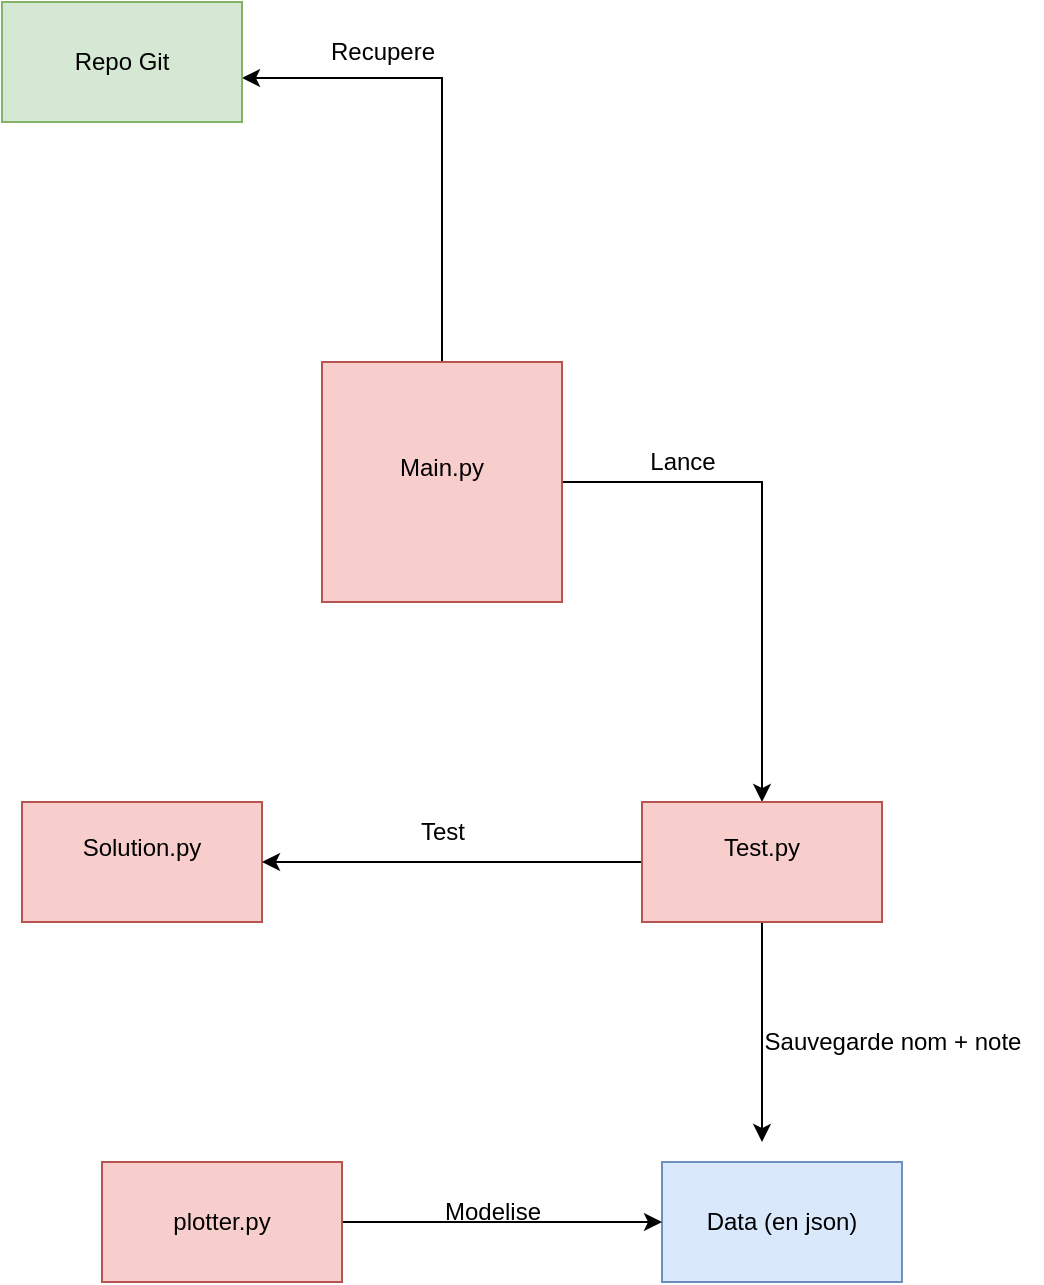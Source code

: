 <mxfile version="20.3.0" type="device"><diagram id="9y9bCnHanvCy-mqmp1SI" name="Page-1"><mxGraphModel dx="1117" dy="541" grid="1" gridSize="10" guides="1" tooltips="1" connect="1" arrows="1" fold="1" page="1" pageScale="1" pageWidth="827" pageHeight="1169" math="0" shadow="0"><root><mxCell id="0"/><mxCell id="1" parent="0"/><mxCell id="qPUiHyUSLSy2C8TGdJtN-9" style="edgeStyle=orthogonalEdgeStyle;rounded=0;orthogonalLoop=1;jettySize=auto;html=1;entryX=0.5;entryY=0;entryDx=0;entryDy=0;" parent="1" source="qPUiHyUSLSy2C8TGdJtN-1" target="qPUiHyUSLSy2C8TGdJtN-6" edge="1"><mxGeometry relative="1" as="geometry"/></mxCell><mxCell id="qPUiHyUSLSy2C8TGdJtN-20" style="edgeStyle=orthogonalEdgeStyle;rounded=0;orthogonalLoop=1;jettySize=auto;html=1;entryX=1;entryY=0.633;entryDx=0;entryDy=0;entryPerimeter=0;" parent="1" source="qPUiHyUSLSy2C8TGdJtN-1" target="qPUiHyUSLSy2C8TGdJtN-2" edge="1"><mxGeometry relative="1" as="geometry"><Array as="points"><mxPoint x="380" y="58"/></Array></mxGeometry></mxCell><mxCell id="qPUiHyUSLSy2C8TGdJtN-1" value="&lt;div&gt;Main.py&lt;/div&gt;&lt;div&gt;&lt;br&gt;&lt;/div&gt;" style="whiteSpace=wrap;html=1;aspect=fixed;fillColor=#f8cecc;strokeColor=#b85450;" parent="1" vertex="1"><mxGeometry x="320" y="200" width="120" height="120" as="geometry"/></mxCell><mxCell id="qPUiHyUSLSy2C8TGdJtN-2" value="Repo Git" style="rounded=0;whiteSpace=wrap;html=1;fillColor=#d5e8d4;strokeColor=#82b366;" parent="1" vertex="1"><mxGeometry x="160" y="20" width="120" height="60" as="geometry"/></mxCell><mxCell id="qPUiHyUSLSy2C8TGdJtN-4" value="Recupere" style="text;html=1;align=center;verticalAlign=middle;resizable=0;points=[];autosize=1;strokeColor=none;fillColor=none;" parent="1" vertex="1"><mxGeometry x="310" y="30" width="80" height="30" as="geometry"/></mxCell><mxCell id="qPUiHyUSLSy2C8TGdJtN-5" value="&lt;div&gt;Solution.py&lt;/div&gt;&lt;div&gt;&lt;br&gt;&lt;/div&gt;" style="rounded=0;whiteSpace=wrap;html=1;fillColor=#f8cecc;strokeColor=#b85450;" parent="1" vertex="1"><mxGeometry x="170" y="420" width="120" height="60" as="geometry"/></mxCell><mxCell id="qPUiHyUSLSy2C8TGdJtN-12" style="edgeStyle=orthogonalEdgeStyle;rounded=0;orthogonalLoop=1;jettySize=auto;html=1;entryX=1;entryY=0.5;entryDx=0;entryDy=0;" parent="1" source="qPUiHyUSLSy2C8TGdJtN-6" target="qPUiHyUSLSy2C8TGdJtN-5" edge="1"><mxGeometry relative="1" as="geometry"/></mxCell><mxCell id="qPUiHyUSLSy2C8TGdJtN-14" style="edgeStyle=orthogonalEdgeStyle;rounded=0;orthogonalLoop=1;jettySize=auto;html=1;" parent="1" source="qPUiHyUSLSy2C8TGdJtN-6" edge="1"><mxGeometry relative="1" as="geometry"><mxPoint x="540" y="590" as="targetPoint"/></mxGeometry></mxCell><mxCell id="qPUiHyUSLSy2C8TGdJtN-6" value="&lt;div&gt;Test.py&lt;/div&gt;&lt;div&gt;&lt;br&gt;&lt;/div&gt;" style="rounded=0;whiteSpace=wrap;html=1;fillColor=#f8cecc;strokeColor=#b85450;" parent="1" vertex="1"><mxGeometry x="480" y="420" width="120" height="60" as="geometry"/></mxCell><mxCell id="qPUiHyUSLSy2C8TGdJtN-11" value="Lance" style="text;html=1;align=center;verticalAlign=middle;resizable=0;points=[];autosize=1;strokeColor=none;fillColor=none;" parent="1" vertex="1"><mxGeometry x="470" y="235" width="60" height="30" as="geometry"/></mxCell><mxCell id="qPUiHyUSLSy2C8TGdJtN-13" value="Test" style="text;html=1;align=center;verticalAlign=middle;resizable=0;points=[];autosize=1;strokeColor=none;fillColor=none;" parent="1" vertex="1"><mxGeometry x="355" y="420" width="50" height="30" as="geometry"/></mxCell><mxCell id="qPUiHyUSLSy2C8TGdJtN-15" value="Data (en json)" style="rounded=0;whiteSpace=wrap;html=1;fillColor=#dae8fc;strokeColor=#6c8ebf;" parent="1" vertex="1"><mxGeometry x="490" y="600" width="120" height="60" as="geometry"/></mxCell><mxCell id="qPUiHyUSLSy2C8TGdJtN-16" value="Sauvegarde nom + note" style="text;html=1;align=center;verticalAlign=middle;resizable=0;points=[];autosize=1;strokeColor=none;fillColor=none;" parent="1" vertex="1"><mxGeometry x="530" y="525" width="150" height="30" as="geometry"/></mxCell><mxCell id="qPUiHyUSLSy2C8TGdJtN-18" style="edgeStyle=orthogonalEdgeStyle;rounded=0;orthogonalLoop=1;jettySize=auto;html=1;entryX=0;entryY=0.5;entryDx=0;entryDy=0;" parent="1" source="qPUiHyUSLSy2C8TGdJtN-17" target="qPUiHyUSLSy2C8TGdJtN-15" edge="1"><mxGeometry relative="1" as="geometry"/></mxCell><mxCell id="qPUiHyUSLSy2C8TGdJtN-17" value="plotter.py" style="rounded=0;whiteSpace=wrap;html=1;fillColor=#f8cecc;strokeColor=#b85450;" parent="1" vertex="1"><mxGeometry x="210" y="600" width="120" height="60" as="geometry"/></mxCell><mxCell id="qPUiHyUSLSy2C8TGdJtN-19" value="Modelise" style="text;html=1;align=center;verticalAlign=middle;resizable=0;points=[];autosize=1;strokeColor=none;fillColor=none;" parent="1" vertex="1"><mxGeometry x="370" y="610" width="70" height="30" as="geometry"/></mxCell></root></mxGraphModel></diagram></mxfile>